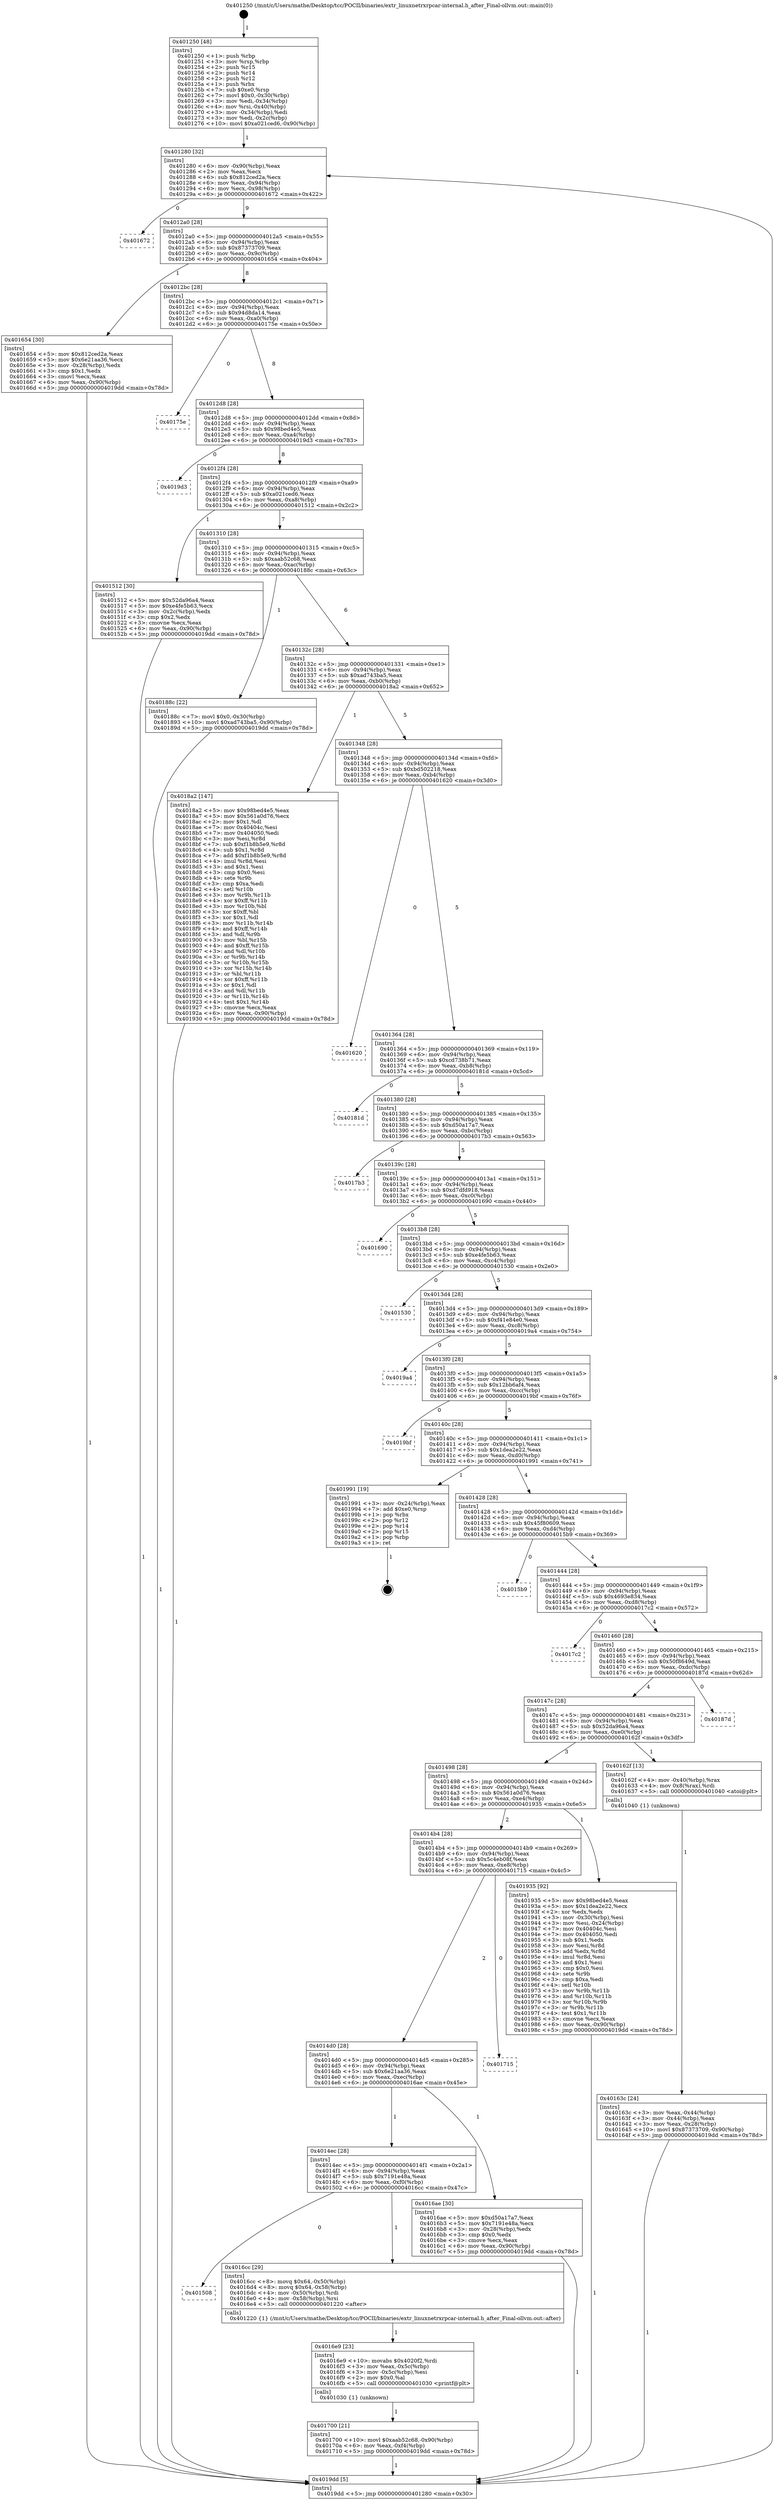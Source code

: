 digraph "0x401250" {
  label = "0x401250 (/mnt/c/Users/mathe/Desktop/tcc/POCII/binaries/extr_linuxnetrxrpcar-internal.h_after_Final-ollvm.out::main(0))"
  labelloc = "t"
  node[shape=record]

  Entry [label="",width=0.3,height=0.3,shape=circle,fillcolor=black,style=filled]
  "0x401280" [label="{
     0x401280 [32]\l
     | [instrs]\l
     &nbsp;&nbsp;0x401280 \<+6\>: mov -0x90(%rbp),%eax\l
     &nbsp;&nbsp;0x401286 \<+2\>: mov %eax,%ecx\l
     &nbsp;&nbsp;0x401288 \<+6\>: sub $0x812ced2a,%ecx\l
     &nbsp;&nbsp;0x40128e \<+6\>: mov %eax,-0x94(%rbp)\l
     &nbsp;&nbsp;0x401294 \<+6\>: mov %ecx,-0x98(%rbp)\l
     &nbsp;&nbsp;0x40129a \<+6\>: je 0000000000401672 \<main+0x422\>\l
  }"]
  "0x401672" [label="{
     0x401672\l
  }", style=dashed]
  "0x4012a0" [label="{
     0x4012a0 [28]\l
     | [instrs]\l
     &nbsp;&nbsp;0x4012a0 \<+5\>: jmp 00000000004012a5 \<main+0x55\>\l
     &nbsp;&nbsp;0x4012a5 \<+6\>: mov -0x94(%rbp),%eax\l
     &nbsp;&nbsp;0x4012ab \<+5\>: sub $0x87373709,%eax\l
     &nbsp;&nbsp;0x4012b0 \<+6\>: mov %eax,-0x9c(%rbp)\l
     &nbsp;&nbsp;0x4012b6 \<+6\>: je 0000000000401654 \<main+0x404\>\l
  }"]
  Exit [label="",width=0.3,height=0.3,shape=circle,fillcolor=black,style=filled,peripheries=2]
  "0x401654" [label="{
     0x401654 [30]\l
     | [instrs]\l
     &nbsp;&nbsp;0x401654 \<+5\>: mov $0x812ced2a,%eax\l
     &nbsp;&nbsp;0x401659 \<+5\>: mov $0x6e21aa36,%ecx\l
     &nbsp;&nbsp;0x40165e \<+3\>: mov -0x28(%rbp),%edx\l
     &nbsp;&nbsp;0x401661 \<+3\>: cmp $0x1,%edx\l
     &nbsp;&nbsp;0x401664 \<+3\>: cmovl %ecx,%eax\l
     &nbsp;&nbsp;0x401667 \<+6\>: mov %eax,-0x90(%rbp)\l
     &nbsp;&nbsp;0x40166d \<+5\>: jmp 00000000004019dd \<main+0x78d\>\l
  }"]
  "0x4012bc" [label="{
     0x4012bc [28]\l
     | [instrs]\l
     &nbsp;&nbsp;0x4012bc \<+5\>: jmp 00000000004012c1 \<main+0x71\>\l
     &nbsp;&nbsp;0x4012c1 \<+6\>: mov -0x94(%rbp),%eax\l
     &nbsp;&nbsp;0x4012c7 \<+5\>: sub $0x94d8da14,%eax\l
     &nbsp;&nbsp;0x4012cc \<+6\>: mov %eax,-0xa0(%rbp)\l
     &nbsp;&nbsp;0x4012d2 \<+6\>: je 000000000040175e \<main+0x50e\>\l
  }"]
  "0x401700" [label="{
     0x401700 [21]\l
     | [instrs]\l
     &nbsp;&nbsp;0x401700 \<+10\>: movl $0xaab52c68,-0x90(%rbp)\l
     &nbsp;&nbsp;0x40170a \<+6\>: mov %eax,-0xf4(%rbp)\l
     &nbsp;&nbsp;0x401710 \<+5\>: jmp 00000000004019dd \<main+0x78d\>\l
  }"]
  "0x40175e" [label="{
     0x40175e\l
  }", style=dashed]
  "0x4012d8" [label="{
     0x4012d8 [28]\l
     | [instrs]\l
     &nbsp;&nbsp;0x4012d8 \<+5\>: jmp 00000000004012dd \<main+0x8d\>\l
     &nbsp;&nbsp;0x4012dd \<+6\>: mov -0x94(%rbp),%eax\l
     &nbsp;&nbsp;0x4012e3 \<+5\>: sub $0x98bed4e5,%eax\l
     &nbsp;&nbsp;0x4012e8 \<+6\>: mov %eax,-0xa4(%rbp)\l
     &nbsp;&nbsp;0x4012ee \<+6\>: je 00000000004019d3 \<main+0x783\>\l
  }"]
  "0x4016e9" [label="{
     0x4016e9 [23]\l
     | [instrs]\l
     &nbsp;&nbsp;0x4016e9 \<+10\>: movabs $0x4020f2,%rdi\l
     &nbsp;&nbsp;0x4016f3 \<+3\>: mov %eax,-0x5c(%rbp)\l
     &nbsp;&nbsp;0x4016f6 \<+3\>: mov -0x5c(%rbp),%esi\l
     &nbsp;&nbsp;0x4016f9 \<+2\>: mov $0x0,%al\l
     &nbsp;&nbsp;0x4016fb \<+5\>: call 0000000000401030 \<printf@plt\>\l
     | [calls]\l
     &nbsp;&nbsp;0x401030 \{1\} (unknown)\l
  }"]
  "0x4019d3" [label="{
     0x4019d3\l
  }", style=dashed]
  "0x4012f4" [label="{
     0x4012f4 [28]\l
     | [instrs]\l
     &nbsp;&nbsp;0x4012f4 \<+5\>: jmp 00000000004012f9 \<main+0xa9\>\l
     &nbsp;&nbsp;0x4012f9 \<+6\>: mov -0x94(%rbp),%eax\l
     &nbsp;&nbsp;0x4012ff \<+5\>: sub $0xa021ced6,%eax\l
     &nbsp;&nbsp;0x401304 \<+6\>: mov %eax,-0xa8(%rbp)\l
     &nbsp;&nbsp;0x40130a \<+6\>: je 0000000000401512 \<main+0x2c2\>\l
  }"]
  "0x401508" [label="{
     0x401508\l
  }", style=dashed]
  "0x401512" [label="{
     0x401512 [30]\l
     | [instrs]\l
     &nbsp;&nbsp;0x401512 \<+5\>: mov $0x52da96a4,%eax\l
     &nbsp;&nbsp;0x401517 \<+5\>: mov $0xe4fe5b63,%ecx\l
     &nbsp;&nbsp;0x40151c \<+3\>: mov -0x2c(%rbp),%edx\l
     &nbsp;&nbsp;0x40151f \<+3\>: cmp $0x2,%edx\l
     &nbsp;&nbsp;0x401522 \<+3\>: cmovne %ecx,%eax\l
     &nbsp;&nbsp;0x401525 \<+6\>: mov %eax,-0x90(%rbp)\l
     &nbsp;&nbsp;0x40152b \<+5\>: jmp 00000000004019dd \<main+0x78d\>\l
  }"]
  "0x401310" [label="{
     0x401310 [28]\l
     | [instrs]\l
     &nbsp;&nbsp;0x401310 \<+5\>: jmp 0000000000401315 \<main+0xc5\>\l
     &nbsp;&nbsp;0x401315 \<+6\>: mov -0x94(%rbp),%eax\l
     &nbsp;&nbsp;0x40131b \<+5\>: sub $0xaab52c68,%eax\l
     &nbsp;&nbsp;0x401320 \<+6\>: mov %eax,-0xac(%rbp)\l
     &nbsp;&nbsp;0x401326 \<+6\>: je 000000000040188c \<main+0x63c\>\l
  }"]
  "0x4019dd" [label="{
     0x4019dd [5]\l
     | [instrs]\l
     &nbsp;&nbsp;0x4019dd \<+5\>: jmp 0000000000401280 \<main+0x30\>\l
  }"]
  "0x401250" [label="{
     0x401250 [48]\l
     | [instrs]\l
     &nbsp;&nbsp;0x401250 \<+1\>: push %rbp\l
     &nbsp;&nbsp;0x401251 \<+3\>: mov %rsp,%rbp\l
     &nbsp;&nbsp;0x401254 \<+2\>: push %r15\l
     &nbsp;&nbsp;0x401256 \<+2\>: push %r14\l
     &nbsp;&nbsp;0x401258 \<+2\>: push %r12\l
     &nbsp;&nbsp;0x40125a \<+1\>: push %rbx\l
     &nbsp;&nbsp;0x40125b \<+7\>: sub $0xe0,%rsp\l
     &nbsp;&nbsp;0x401262 \<+7\>: movl $0x0,-0x30(%rbp)\l
     &nbsp;&nbsp;0x401269 \<+3\>: mov %edi,-0x34(%rbp)\l
     &nbsp;&nbsp;0x40126c \<+4\>: mov %rsi,-0x40(%rbp)\l
     &nbsp;&nbsp;0x401270 \<+3\>: mov -0x34(%rbp),%edi\l
     &nbsp;&nbsp;0x401273 \<+3\>: mov %edi,-0x2c(%rbp)\l
     &nbsp;&nbsp;0x401276 \<+10\>: movl $0xa021ced6,-0x90(%rbp)\l
  }"]
  "0x4016cc" [label="{
     0x4016cc [29]\l
     | [instrs]\l
     &nbsp;&nbsp;0x4016cc \<+8\>: movq $0x64,-0x50(%rbp)\l
     &nbsp;&nbsp;0x4016d4 \<+8\>: movq $0x64,-0x58(%rbp)\l
     &nbsp;&nbsp;0x4016dc \<+4\>: mov -0x50(%rbp),%rdi\l
     &nbsp;&nbsp;0x4016e0 \<+4\>: mov -0x58(%rbp),%rsi\l
     &nbsp;&nbsp;0x4016e4 \<+5\>: call 0000000000401220 \<after\>\l
     | [calls]\l
     &nbsp;&nbsp;0x401220 \{1\} (/mnt/c/Users/mathe/Desktop/tcc/POCII/binaries/extr_linuxnetrxrpcar-internal.h_after_Final-ollvm.out::after)\l
  }"]
  "0x40188c" [label="{
     0x40188c [22]\l
     | [instrs]\l
     &nbsp;&nbsp;0x40188c \<+7\>: movl $0x0,-0x30(%rbp)\l
     &nbsp;&nbsp;0x401893 \<+10\>: movl $0xad743ba5,-0x90(%rbp)\l
     &nbsp;&nbsp;0x40189d \<+5\>: jmp 00000000004019dd \<main+0x78d\>\l
  }"]
  "0x40132c" [label="{
     0x40132c [28]\l
     | [instrs]\l
     &nbsp;&nbsp;0x40132c \<+5\>: jmp 0000000000401331 \<main+0xe1\>\l
     &nbsp;&nbsp;0x401331 \<+6\>: mov -0x94(%rbp),%eax\l
     &nbsp;&nbsp;0x401337 \<+5\>: sub $0xad743ba5,%eax\l
     &nbsp;&nbsp;0x40133c \<+6\>: mov %eax,-0xb0(%rbp)\l
     &nbsp;&nbsp;0x401342 \<+6\>: je 00000000004018a2 \<main+0x652\>\l
  }"]
  "0x4014ec" [label="{
     0x4014ec [28]\l
     | [instrs]\l
     &nbsp;&nbsp;0x4014ec \<+5\>: jmp 00000000004014f1 \<main+0x2a1\>\l
     &nbsp;&nbsp;0x4014f1 \<+6\>: mov -0x94(%rbp),%eax\l
     &nbsp;&nbsp;0x4014f7 \<+5\>: sub $0x7191e48a,%eax\l
     &nbsp;&nbsp;0x4014fc \<+6\>: mov %eax,-0xf0(%rbp)\l
     &nbsp;&nbsp;0x401502 \<+6\>: je 00000000004016cc \<main+0x47c\>\l
  }"]
  "0x4018a2" [label="{
     0x4018a2 [147]\l
     | [instrs]\l
     &nbsp;&nbsp;0x4018a2 \<+5\>: mov $0x98bed4e5,%eax\l
     &nbsp;&nbsp;0x4018a7 \<+5\>: mov $0x561a0d76,%ecx\l
     &nbsp;&nbsp;0x4018ac \<+2\>: mov $0x1,%dl\l
     &nbsp;&nbsp;0x4018ae \<+7\>: mov 0x40404c,%esi\l
     &nbsp;&nbsp;0x4018b5 \<+7\>: mov 0x404050,%edi\l
     &nbsp;&nbsp;0x4018bc \<+3\>: mov %esi,%r8d\l
     &nbsp;&nbsp;0x4018bf \<+7\>: sub $0xf1b8b5e9,%r8d\l
     &nbsp;&nbsp;0x4018c6 \<+4\>: sub $0x1,%r8d\l
     &nbsp;&nbsp;0x4018ca \<+7\>: add $0xf1b8b5e9,%r8d\l
     &nbsp;&nbsp;0x4018d1 \<+4\>: imul %r8d,%esi\l
     &nbsp;&nbsp;0x4018d5 \<+3\>: and $0x1,%esi\l
     &nbsp;&nbsp;0x4018d8 \<+3\>: cmp $0x0,%esi\l
     &nbsp;&nbsp;0x4018db \<+4\>: sete %r9b\l
     &nbsp;&nbsp;0x4018df \<+3\>: cmp $0xa,%edi\l
     &nbsp;&nbsp;0x4018e2 \<+4\>: setl %r10b\l
     &nbsp;&nbsp;0x4018e6 \<+3\>: mov %r9b,%r11b\l
     &nbsp;&nbsp;0x4018e9 \<+4\>: xor $0xff,%r11b\l
     &nbsp;&nbsp;0x4018ed \<+3\>: mov %r10b,%bl\l
     &nbsp;&nbsp;0x4018f0 \<+3\>: xor $0xff,%bl\l
     &nbsp;&nbsp;0x4018f3 \<+3\>: xor $0x1,%dl\l
     &nbsp;&nbsp;0x4018f6 \<+3\>: mov %r11b,%r14b\l
     &nbsp;&nbsp;0x4018f9 \<+4\>: and $0xff,%r14b\l
     &nbsp;&nbsp;0x4018fd \<+3\>: and %dl,%r9b\l
     &nbsp;&nbsp;0x401900 \<+3\>: mov %bl,%r15b\l
     &nbsp;&nbsp;0x401903 \<+4\>: and $0xff,%r15b\l
     &nbsp;&nbsp;0x401907 \<+3\>: and %dl,%r10b\l
     &nbsp;&nbsp;0x40190a \<+3\>: or %r9b,%r14b\l
     &nbsp;&nbsp;0x40190d \<+3\>: or %r10b,%r15b\l
     &nbsp;&nbsp;0x401910 \<+3\>: xor %r15b,%r14b\l
     &nbsp;&nbsp;0x401913 \<+3\>: or %bl,%r11b\l
     &nbsp;&nbsp;0x401916 \<+4\>: xor $0xff,%r11b\l
     &nbsp;&nbsp;0x40191a \<+3\>: or $0x1,%dl\l
     &nbsp;&nbsp;0x40191d \<+3\>: and %dl,%r11b\l
     &nbsp;&nbsp;0x401920 \<+3\>: or %r11b,%r14b\l
     &nbsp;&nbsp;0x401923 \<+4\>: test $0x1,%r14b\l
     &nbsp;&nbsp;0x401927 \<+3\>: cmovne %ecx,%eax\l
     &nbsp;&nbsp;0x40192a \<+6\>: mov %eax,-0x90(%rbp)\l
     &nbsp;&nbsp;0x401930 \<+5\>: jmp 00000000004019dd \<main+0x78d\>\l
  }"]
  "0x401348" [label="{
     0x401348 [28]\l
     | [instrs]\l
     &nbsp;&nbsp;0x401348 \<+5\>: jmp 000000000040134d \<main+0xfd\>\l
     &nbsp;&nbsp;0x40134d \<+6\>: mov -0x94(%rbp),%eax\l
     &nbsp;&nbsp;0x401353 \<+5\>: sub $0xbd502218,%eax\l
     &nbsp;&nbsp;0x401358 \<+6\>: mov %eax,-0xb4(%rbp)\l
     &nbsp;&nbsp;0x40135e \<+6\>: je 0000000000401620 \<main+0x3d0\>\l
  }"]
  "0x4016ae" [label="{
     0x4016ae [30]\l
     | [instrs]\l
     &nbsp;&nbsp;0x4016ae \<+5\>: mov $0xd50a17a7,%eax\l
     &nbsp;&nbsp;0x4016b3 \<+5\>: mov $0x7191e48a,%ecx\l
     &nbsp;&nbsp;0x4016b8 \<+3\>: mov -0x28(%rbp),%edx\l
     &nbsp;&nbsp;0x4016bb \<+3\>: cmp $0x0,%edx\l
     &nbsp;&nbsp;0x4016be \<+3\>: cmove %ecx,%eax\l
     &nbsp;&nbsp;0x4016c1 \<+6\>: mov %eax,-0x90(%rbp)\l
     &nbsp;&nbsp;0x4016c7 \<+5\>: jmp 00000000004019dd \<main+0x78d\>\l
  }"]
  "0x401620" [label="{
     0x401620\l
  }", style=dashed]
  "0x401364" [label="{
     0x401364 [28]\l
     | [instrs]\l
     &nbsp;&nbsp;0x401364 \<+5\>: jmp 0000000000401369 \<main+0x119\>\l
     &nbsp;&nbsp;0x401369 \<+6\>: mov -0x94(%rbp),%eax\l
     &nbsp;&nbsp;0x40136f \<+5\>: sub $0xcd738b71,%eax\l
     &nbsp;&nbsp;0x401374 \<+6\>: mov %eax,-0xb8(%rbp)\l
     &nbsp;&nbsp;0x40137a \<+6\>: je 000000000040181d \<main+0x5cd\>\l
  }"]
  "0x4014d0" [label="{
     0x4014d0 [28]\l
     | [instrs]\l
     &nbsp;&nbsp;0x4014d0 \<+5\>: jmp 00000000004014d5 \<main+0x285\>\l
     &nbsp;&nbsp;0x4014d5 \<+6\>: mov -0x94(%rbp),%eax\l
     &nbsp;&nbsp;0x4014db \<+5\>: sub $0x6e21aa36,%eax\l
     &nbsp;&nbsp;0x4014e0 \<+6\>: mov %eax,-0xec(%rbp)\l
     &nbsp;&nbsp;0x4014e6 \<+6\>: je 00000000004016ae \<main+0x45e\>\l
  }"]
  "0x40181d" [label="{
     0x40181d\l
  }", style=dashed]
  "0x401380" [label="{
     0x401380 [28]\l
     | [instrs]\l
     &nbsp;&nbsp;0x401380 \<+5\>: jmp 0000000000401385 \<main+0x135\>\l
     &nbsp;&nbsp;0x401385 \<+6\>: mov -0x94(%rbp),%eax\l
     &nbsp;&nbsp;0x40138b \<+5\>: sub $0xd50a17a7,%eax\l
     &nbsp;&nbsp;0x401390 \<+6\>: mov %eax,-0xbc(%rbp)\l
     &nbsp;&nbsp;0x401396 \<+6\>: je 00000000004017b3 \<main+0x563\>\l
  }"]
  "0x401715" [label="{
     0x401715\l
  }", style=dashed]
  "0x4017b3" [label="{
     0x4017b3\l
  }", style=dashed]
  "0x40139c" [label="{
     0x40139c [28]\l
     | [instrs]\l
     &nbsp;&nbsp;0x40139c \<+5\>: jmp 00000000004013a1 \<main+0x151\>\l
     &nbsp;&nbsp;0x4013a1 \<+6\>: mov -0x94(%rbp),%eax\l
     &nbsp;&nbsp;0x4013a7 \<+5\>: sub $0xd7dfd918,%eax\l
     &nbsp;&nbsp;0x4013ac \<+6\>: mov %eax,-0xc0(%rbp)\l
     &nbsp;&nbsp;0x4013b2 \<+6\>: je 0000000000401690 \<main+0x440\>\l
  }"]
  "0x4014b4" [label="{
     0x4014b4 [28]\l
     | [instrs]\l
     &nbsp;&nbsp;0x4014b4 \<+5\>: jmp 00000000004014b9 \<main+0x269\>\l
     &nbsp;&nbsp;0x4014b9 \<+6\>: mov -0x94(%rbp),%eax\l
     &nbsp;&nbsp;0x4014bf \<+5\>: sub $0x5c4eb08f,%eax\l
     &nbsp;&nbsp;0x4014c4 \<+6\>: mov %eax,-0xe8(%rbp)\l
     &nbsp;&nbsp;0x4014ca \<+6\>: je 0000000000401715 \<main+0x4c5\>\l
  }"]
  "0x401690" [label="{
     0x401690\l
  }", style=dashed]
  "0x4013b8" [label="{
     0x4013b8 [28]\l
     | [instrs]\l
     &nbsp;&nbsp;0x4013b8 \<+5\>: jmp 00000000004013bd \<main+0x16d\>\l
     &nbsp;&nbsp;0x4013bd \<+6\>: mov -0x94(%rbp),%eax\l
     &nbsp;&nbsp;0x4013c3 \<+5\>: sub $0xe4fe5b63,%eax\l
     &nbsp;&nbsp;0x4013c8 \<+6\>: mov %eax,-0xc4(%rbp)\l
     &nbsp;&nbsp;0x4013ce \<+6\>: je 0000000000401530 \<main+0x2e0\>\l
  }"]
  "0x401935" [label="{
     0x401935 [92]\l
     | [instrs]\l
     &nbsp;&nbsp;0x401935 \<+5\>: mov $0x98bed4e5,%eax\l
     &nbsp;&nbsp;0x40193a \<+5\>: mov $0x1dea2e22,%ecx\l
     &nbsp;&nbsp;0x40193f \<+2\>: xor %edx,%edx\l
     &nbsp;&nbsp;0x401941 \<+3\>: mov -0x30(%rbp),%esi\l
     &nbsp;&nbsp;0x401944 \<+3\>: mov %esi,-0x24(%rbp)\l
     &nbsp;&nbsp;0x401947 \<+7\>: mov 0x40404c,%esi\l
     &nbsp;&nbsp;0x40194e \<+7\>: mov 0x404050,%edi\l
     &nbsp;&nbsp;0x401955 \<+3\>: sub $0x1,%edx\l
     &nbsp;&nbsp;0x401958 \<+3\>: mov %esi,%r8d\l
     &nbsp;&nbsp;0x40195b \<+3\>: add %edx,%r8d\l
     &nbsp;&nbsp;0x40195e \<+4\>: imul %r8d,%esi\l
     &nbsp;&nbsp;0x401962 \<+3\>: and $0x1,%esi\l
     &nbsp;&nbsp;0x401965 \<+3\>: cmp $0x0,%esi\l
     &nbsp;&nbsp;0x401968 \<+4\>: sete %r9b\l
     &nbsp;&nbsp;0x40196c \<+3\>: cmp $0xa,%edi\l
     &nbsp;&nbsp;0x40196f \<+4\>: setl %r10b\l
     &nbsp;&nbsp;0x401973 \<+3\>: mov %r9b,%r11b\l
     &nbsp;&nbsp;0x401976 \<+3\>: and %r10b,%r11b\l
     &nbsp;&nbsp;0x401979 \<+3\>: xor %r10b,%r9b\l
     &nbsp;&nbsp;0x40197c \<+3\>: or %r9b,%r11b\l
     &nbsp;&nbsp;0x40197f \<+4\>: test $0x1,%r11b\l
     &nbsp;&nbsp;0x401983 \<+3\>: cmovne %ecx,%eax\l
     &nbsp;&nbsp;0x401986 \<+6\>: mov %eax,-0x90(%rbp)\l
     &nbsp;&nbsp;0x40198c \<+5\>: jmp 00000000004019dd \<main+0x78d\>\l
  }"]
  "0x401530" [label="{
     0x401530\l
  }", style=dashed]
  "0x4013d4" [label="{
     0x4013d4 [28]\l
     | [instrs]\l
     &nbsp;&nbsp;0x4013d4 \<+5\>: jmp 00000000004013d9 \<main+0x189\>\l
     &nbsp;&nbsp;0x4013d9 \<+6\>: mov -0x94(%rbp),%eax\l
     &nbsp;&nbsp;0x4013df \<+5\>: sub $0xf41e84e0,%eax\l
     &nbsp;&nbsp;0x4013e4 \<+6\>: mov %eax,-0xc8(%rbp)\l
     &nbsp;&nbsp;0x4013ea \<+6\>: je 00000000004019a4 \<main+0x754\>\l
  }"]
  "0x40163c" [label="{
     0x40163c [24]\l
     | [instrs]\l
     &nbsp;&nbsp;0x40163c \<+3\>: mov %eax,-0x44(%rbp)\l
     &nbsp;&nbsp;0x40163f \<+3\>: mov -0x44(%rbp),%eax\l
     &nbsp;&nbsp;0x401642 \<+3\>: mov %eax,-0x28(%rbp)\l
     &nbsp;&nbsp;0x401645 \<+10\>: movl $0x87373709,-0x90(%rbp)\l
     &nbsp;&nbsp;0x40164f \<+5\>: jmp 00000000004019dd \<main+0x78d\>\l
  }"]
  "0x4019a4" [label="{
     0x4019a4\l
  }", style=dashed]
  "0x4013f0" [label="{
     0x4013f0 [28]\l
     | [instrs]\l
     &nbsp;&nbsp;0x4013f0 \<+5\>: jmp 00000000004013f5 \<main+0x1a5\>\l
     &nbsp;&nbsp;0x4013f5 \<+6\>: mov -0x94(%rbp),%eax\l
     &nbsp;&nbsp;0x4013fb \<+5\>: sub $0x12bb6af4,%eax\l
     &nbsp;&nbsp;0x401400 \<+6\>: mov %eax,-0xcc(%rbp)\l
     &nbsp;&nbsp;0x401406 \<+6\>: je 00000000004019bf \<main+0x76f\>\l
  }"]
  "0x401498" [label="{
     0x401498 [28]\l
     | [instrs]\l
     &nbsp;&nbsp;0x401498 \<+5\>: jmp 000000000040149d \<main+0x24d\>\l
     &nbsp;&nbsp;0x40149d \<+6\>: mov -0x94(%rbp),%eax\l
     &nbsp;&nbsp;0x4014a3 \<+5\>: sub $0x561a0d76,%eax\l
     &nbsp;&nbsp;0x4014a8 \<+6\>: mov %eax,-0xe4(%rbp)\l
     &nbsp;&nbsp;0x4014ae \<+6\>: je 0000000000401935 \<main+0x6e5\>\l
  }"]
  "0x4019bf" [label="{
     0x4019bf\l
  }", style=dashed]
  "0x40140c" [label="{
     0x40140c [28]\l
     | [instrs]\l
     &nbsp;&nbsp;0x40140c \<+5\>: jmp 0000000000401411 \<main+0x1c1\>\l
     &nbsp;&nbsp;0x401411 \<+6\>: mov -0x94(%rbp),%eax\l
     &nbsp;&nbsp;0x401417 \<+5\>: sub $0x1dea2e22,%eax\l
     &nbsp;&nbsp;0x40141c \<+6\>: mov %eax,-0xd0(%rbp)\l
     &nbsp;&nbsp;0x401422 \<+6\>: je 0000000000401991 \<main+0x741\>\l
  }"]
  "0x40162f" [label="{
     0x40162f [13]\l
     | [instrs]\l
     &nbsp;&nbsp;0x40162f \<+4\>: mov -0x40(%rbp),%rax\l
     &nbsp;&nbsp;0x401633 \<+4\>: mov 0x8(%rax),%rdi\l
     &nbsp;&nbsp;0x401637 \<+5\>: call 0000000000401040 \<atoi@plt\>\l
     | [calls]\l
     &nbsp;&nbsp;0x401040 \{1\} (unknown)\l
  }"]
  "0x401991" [label="{
     0x401991 [19]\l
     | [instrs]\l
     &nbsp;&nbsp;0x401991 \<+3\>: mov -0x24(%rbp),%eax\l
     &nbsp;&nbsp;0x401994 \<+7\>: add $0xe0,%rsp\l
     &nbsp;&nbsp;0x40199b \<+1\>: pop %rbx\l
     &nbsp;&nbsp;0x40199c \<+2\>: pop %r12\l
     &nbsp;&nbsp;0x40199e \<+2\>: pop %r14\l
     &nbsp;&nbsp;0x4019a0 \<+2\>: pop %r15\l
     &nbsp;&nbsp;0x4019a2 \<+1\>: pop %rbp\l
     &nbsp;&nbsp;0x4019a3 \<+1\>: ret\l
  }"]
  "0x401428" [label="{
     0x401428 [28]\l
     | [instrs]\l
     &nbsp;&nbsp;0x401428 \<+5\>: jmp 000000000040142d \<main+0x1dd\>\l
     &nbsp;&nbsp;0x40142d \<+6\>: mov -0x94(%rbp),%eax\l
     &nbsp;&nbsp;0x401433 \<+5\>: sub $0x45f80609,%eax\l
     &nbsp;&nbsp;0x401438 \<+6\>: mov %eax,-0xd4(%rbp)\l
     &nbsp;&nbsp;0x40143e \<+6\>: je 00000000004015b9 \<main+0x369\>\l
  }"]
  "0x40147c" [label="{
     0x40147c [28]\l
     | [instrs]\l
     &nbsp;&nbsp;0x40147c \<+5\>: jmp 0000000000401481 \<main+0x231\>\l
     &nbsp;&nbsp;0x401481 \<+6\>: mov -0x94(%rbp),%eax\l
     &nbsp;&nbsp;0x401487 \<+5\>: sub $0x52da96a4,%eax\l
     &nbsp;&nbsp;0x40148c \<+6\>: mov %eax,-0xe0(%rbp)\l
     &nbsp;&nbsp;0x401492 \<+6\>: je 000000000040162f \<main+0x3df\>\l
  }"]
  "0x4015b9" [label="{
     0x4015b9\l
  }", style=dashed]
  "0x401444" [label="{
     0x401444 [28]\l
     | [instrs]\l
     &nbsp;&nbsp;0x401444 \<+5\>: jmp 0000000000401449 \<main+0x1f9\>\l
     &nbsp;&nbsp;0x401449 \<+6\>: mov -0x94(%rbp),%eax\l
     &nbsp;&nbsp;0x40144f \<+5\>: sub $0x4693e834,%eax\l
     &nbsp;&nbsp;0x401454 \<+6\>: mov %eax,-0xd8(%rbp)\l
     &nbsp;&nbsp;0x40145a \<+6\>: je 00000000004017c2 \<main+0x572\>\l
  }"]
  "0x40187d" [label="{
     0x40187d\l
  }", style=dashed]
  "0x4017c2" [label="{
     0x4017c2\l
  }", style=dashed]
  "0x401460" [label="{
     0x401460 [28]\l
     | [instrs]\l
     &nbsp;&nbsp;0x401460 \<+5\>: jmp 0000000000401465 \<main+0x215\>\l
     &nbsp;&nbsp;0x401465 \<+6\>: mov -0x94(%rbp),%eax\l
     &nbsp;&nbsp;0x40146b \<+5\>: sub $0x50f8649d,%eax\l
     &nbsp;&nbsp;0x401470 \<+6\>: mov %eax,-0xdc(%rbp)\l
     &nbsp;&nbsp;0x401476 \<+6\>: je 000000000040187d \<main+0x62d\>\l
  }"]
  Entry -> "0x401250" [label=" 1"]
  "0x401280" -> "0x401672" [label=" 0"]
  "0x401280" -> "0x4012a0" [label=" 9"]
  "0x401991" -> Exit [label=" 1"]
  "0x4012a0" -> "0x401654" [label=" 1"]
  "0x4012a0" -> "0x4012bc" [label=" 8"]
  "0x401935" -> "0x4019dd" [label=" 1"]
  "0x4012bc" -> "0x40175e" [label=" 0"]
  "0x4012bc" -> "0x4012d8" [label=" 8"]
  "0x4018a2" -> "0x4019dd" [label=" 1"]
  "0x4012d8" -> "0x4019d3" [label=" 0"]
  "0x4012d8" -> "0x4012f4" [label=" 8"]
  "0x40188c" -> "0x4019dd" [label=" 1"]
  "0x4012f4" -> "0x401512" [label=" 1"]
  "0x4012f4" -> "0x401310" [label=" 7"]
  "0x401512" -> "0x4019dd" [label=" 1"]
  "0x401250" -> "0x401280" [label=" 1"]
  "0x4019dd" -> "0x401280" [label=" 8"]
  "0x401700" -> "0x4019dd" [label=" 1"]
  "0x401310" -> "0x40188c" [label=" 1"]
  "0x401310" -> "0x40132c" [label=" 6"]
  "0x4016e9" -> "0x401700" [label=" 1"]
  "0x40132c" -> "0x4018a2" [label=" 1"]
  "0x40132c" -> "0x401348" [label=" 5"]
  "0x4014ec" -> "0x401508" [label=" 0"]
  "0x401348" -> "0x401620" [label=" 0"]
  "0x401348" -> "0x401364" [label=" 5"]
  "0x4014ec" -> "0x4016cc" [label=" 1"]
  "0x401364" -> "0x40181d" [label=" 0"]
  "0x401364" -> "0x401380" [label=" 5"]
  "0x4016ae" -> "0x4019dd" [label=" 1"]
  "0x401380" -> "0x4017b3" [label=" 0"]
  "0x401380" -> "0x40139c" [label=" 5"]
  "0x4014d0" -> "0x4014ec" [label=" 1"]
  "0x40139c" -> "0x401690" [label=" 0"]
  "0x40139c" -> "0x4013b8" [label=" 5"]
  "0x4016cc" -> "0x4016e9" [label=" 1"]
  "0x4013b8" -> "0x401530" [label=" 0"]
  "0x4013b8" -> "0x4013d4" [label=" 5"]
  "0x4014b4" -> "0x4014d0" [label=" 2"]
  "0x4013d4" -> "0x4019a4" [label=" 0"]
  "0x4013d4" -> "0x4013f0" [label=" 5"]
  "0x4014d0" -> "0x4016ae" [label=" 1"]
  "0x4013f0" -> "0x4019bf" [label=" 0"]
  "0x4013f0" -> "0x40140c" [label=" 5"]
  "0x401498" -> "0x4014b4" [label=" 2"]
  "0x40140c" -> "0x401991" [label=" 1"]
  "0x40140c" -> "0x401428" [label=" 4"]
  "0x401498" -> "0x401935" [label=" 1"]
  "0x401428" -> "0x4015b9" [label=" 0"]
  "0x401428" -> "0x401444" [label=" 4"]
  "0x401654" -> "0x4019dd" [label=" 1"]
  "0x401444" -> "0x4017c2" [label=" 0"]
  "0x401444" -> "0x401460" [label=" 4"]
  "0x40163c" -> "0x4019dd" [label=" 1"]
  "0x401460" -> "0x40187d" [label=" 0"]
  "0x401460" -> "0x40147c" [label=" 4"]
  "0x4014b4" -> "0x401715" [label=" 0"]
  "0x40147c" -> "0x40162f" [label=" 1"]
  "0x40147c" -> "0x401498" [label=" 3"]
  "0x40162f" -> "0x40163c" [label=" 1"]
}
